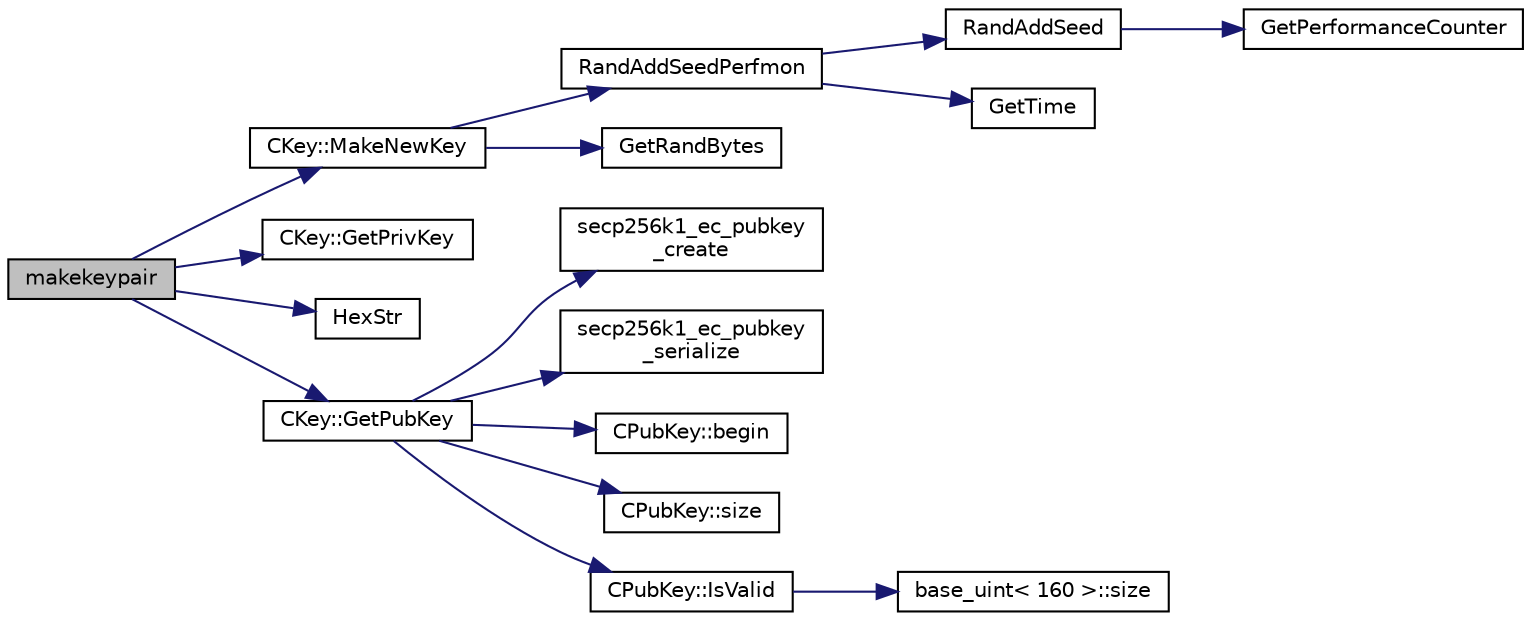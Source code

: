 digraph "makekeypair"
{
  edge [fontname="Helvetica",fontsize="10",labelfontname="Helvetica",labelfontsize="10"];
  node [fontname="Helvetica",fontsize="10",shape=record];
  rankdir="LR";
  Node722 [label="makekeypair",height=0.2,width=0.4,color="black", fillcolor="grey75", style="filled", fontcolor="black"];
  Node722 -> Node723 [color="midnightblue",fontsize="10",style="solid",fontname="Helvetica"];
  Node723 [label="CKey::MakeNewKey",height=0.2,width=0.4,color="black", fillcolor="white", style="filled",URL="$class_c_key.html#a9d12ed9d297e4286250fd7ea6b59e1a5"];
  Node723 -> Node724 [color="midnightblue",fontsize="10",style="solid",fontname="Helvetica"];
  Node724 [label="RandAddSeedPerfmon",height=0.2,width=0.4,color="black", fillcolor="white", style="filled",URL="$util_8cpp.html#a786af12a87491f8dc24351d93b9833b6"];
  Node724 -> Node725 [color="midnightblue",fontsize="10",style="solid",fontname="Helvetica"];
  Node725 [label="RandAddSeed",height=0.2,width=0.4,color="black", fillcolor="white", style="filled",URL="$util_8cpp.html#ab699fbdf803610a4e2060fd87787f7e0"];
  Node725 -> Node726 [color="midnightblue",fontsize="10",style="solid",fontname="Helvetica"];
  Node726 [label="GetPerformanceCounter",height=0.2,width=0.4,color="black", fillcolor="white", style="filled",URL="$util_8h.html#acd4d9988b9bb3f31fddf72a34b2bc37f"];
  Node724 -> Node727 [color="midnightblue",fontsize="10",style="solid",fontname="Helvetica"];
  Node727 [label="GetTime",height=0.2,width=0.4,color="black", fillcolor="white", style="filled",URL="$util_8cpp.html#a46fac5fba8ba905b5f9acb364f5d8c6f"];
  Node723 -> Node728 [color="midnightblue",fontsize="10",style="solid",fontname="Helvetica"];
  Node728 [label="GetRandBytes",height=0.2,width=0.4,color="black", fillcolor="white", style="filled",URL="$util_8cpp.html#acf52c2aa8213c7b15e26594a2264ed8a"];
  Node722 -> Node729 [color="midnightblue",fontsize="10",style="solid",fontname="Helvetica"];
  Node729 [label="CKey::GetPrivKey",height=0.2,width=0.4,color="black", fillcolor="white", style="filled",URL="$class_c_key.html#a91b6ecf71cc16e0b05ce79ec9276e729"];
  Node722 -> Node730 [color="midnightblue",fontsize="10",style="solid",fontname="Helvetica"];
  Node730 [label="HexStr",height=0.2,width=0.4,color="black", fillcolor="white", style="filled",URL="$util_8h.html#ace13a819ca4e98c22847d26b3b357e75"];
  Node722 -> Node731 [color="midnightblue",fontsize="10",style="solid",fontname="Helvetica"];
  Node731 [label="CKey::GetPubKey",height=0.2,width=0.4,color="black", fillcolor="white", style="filled",URL="$class_c_key.html#aa1085c59603a62db6ec776300f250337"];
  Node731 -> Node732 [color="midnightblue",fontsize="10",style="solid",fontname="Helvetica"];
  Node732 [label="secp256k1_ec_pubkey\l_create",height=0.2,width=0.4,color="black", fillcolor="white", style="filled",URL="$secp256k1_8h.html#a7438071aa8a6dc4697abe4f4659f2161",tooltip="Compute the public key for a secret key. "];
  Node731 -> Node733 [color="midnightblue",fontsize="10",style="solid",fontname="Helvetica"];
  Node733 [label="secp256k1_ec_pubkey\l_serialize",height=0.2,width=0.4,color="black", fillcolor="white", style="filled",URL="$secp256k1_8h.html#a34977bf00322e510e881160c421836d7",tooltip="Serialize a pubkey object into a serialized byte sequence. "];
  Node731 -> Node734 [color="midnightblue",fontsize="10",style="solid",fontname="Helvetica"];
  Node734 [label="CPubKey::begin",height=0.2,width=0.4,color="black", fillcolor="white", style="filled",URL="$class_c_pub_key.html#a859ab9909d68092d6d4fc739237ab358"];
  Node731 -> Node735 [color="midnightblue",fontsize="10",style="solid",fontname="Helvetica"];
  Node735 [label="CPubKey::size",height=0.2,width=0.4,color="black", fillcolor="white", style="filled",URL="$class_c_pub_key.html#a6bb28fcf0a5f799c69f5b7269363b309"];
  Node731 -> Node736 [color="midnightblue",fontsize="10",style="solid",fontname="Helvetica"];
  Node736 [label="CPubKey::IsValid",height=0.2,width=0.4,color="black", fillcolor="white", style="filled",URL="$class_c_pub_key.html#a4fa94293cf8577fd039b9a133f6c7f30"];
  Node736 -> Node737 [color="midnightblue",fontsize="10",style="solid",fontname="Helvetica"];
  Node737 [label="base_uint\< 160 \>::size",height=0.2,width=0.4,color="black", fillcolor="white", style="filled",URL="$classbase__uint.html#a1f49b034e686269601ea89b0319b8004"];
}

